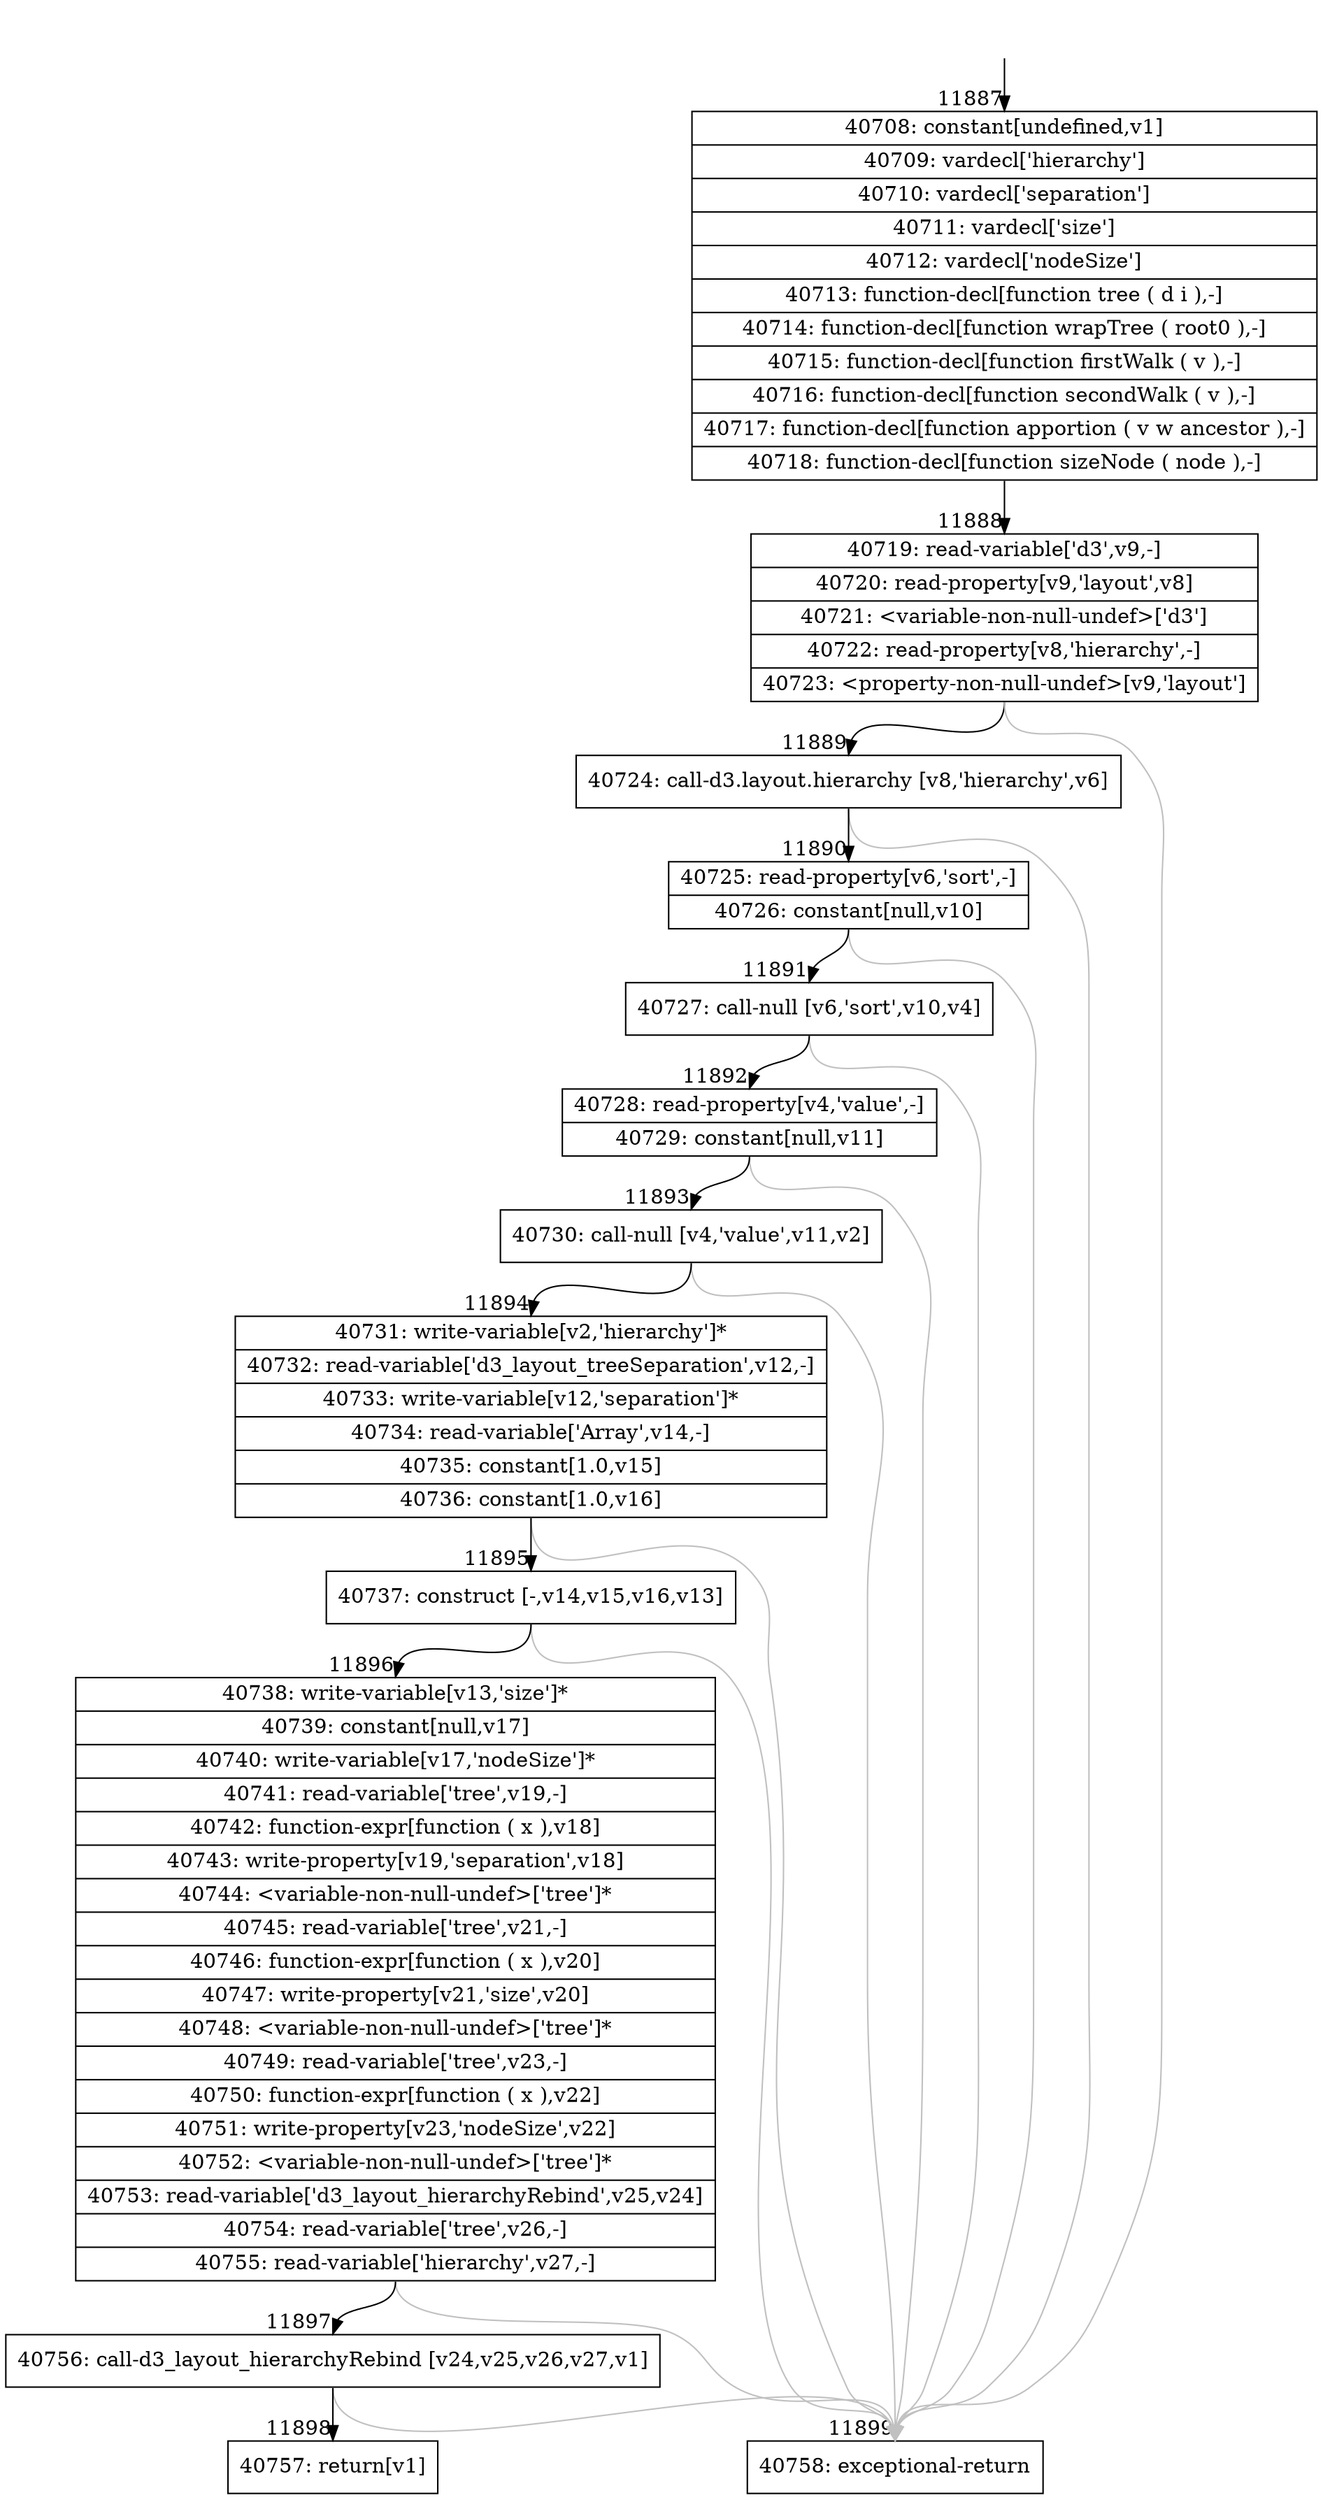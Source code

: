 digraph {
rankdir="TD"
BB_entry1083[shape=none,label=""];
BB_entry1083 -> BB11887 [tailport=s, headport=n, headlabel="    11887"]
BB11887 [shape=record label="{40708: constant[undefined,v1]|40709: vardecl['hierarchy']|40710: vardecl['separation']|40711: vardecl['size']|40712: vardecl['nodeSize']|40713: function-decl[function tree ( d i ),-]|40714: function-decl[function wrapTree ( root0 ),-]|40715: function-decl[function firstWalk ( v ),-]|40716: function-decl[function secondWalk ( v ),-]|40717: function-decl[function apportion ( v w ancestor ),-]|40718: function-decl[function sizeNode ( node ),-]}" ] 
BB11887 -> BB11888 [tailport=s, headport=n, headlabel="      11888"]
BB11888 [shape=record label="{40719: read-variable['d3',v9,-]|40720: read-property[v9,'layout',v8]|40721: \<variable-non-null-undef\>['d3']|40722: read-property[v8,'hierarchy',-]|40723: \<property-non-null-undef\>[v9,'layout']}" ] 
BB11888 -> BB11889 [tailport=s, headport=n, headlabel="      11889"]
BB11888 -> BB11899 [tailport=s, headport=n, color=gray, headlabel="      11899"]
BB11889 [shape=record label="{40724: call-d3.layout.hierarchy [v8,'hierarchy',v6]}" ] 
BB11889 -> BB11890 [tailport=s, headport=n, headlabel="      11890"]
BB11889 -> BB11899 [tailport=s, headport=n, color=gray]
BB11890 [shape=record label="{40725: read-property[v6,'sort',-]|40726: constant[null,v10]}" ] 
BB11890 -> BB11891 [tailport=s, headport=n, headlabel="      11891"]
BB11890 -> BB11899 [tailport=s, headport=n, color=gray]
BB11891 [shape=record label="{40727: call-null [v6,'sort',v10,v4]}" ] 
BB11891 -> BB11892 [tailport=s, headport=n, headlabel="      11892"]
BB11891 -> BB11899 [tailport=s, headport=n, color=gray]
BB11892 [shape=record label="{40728: read-property[v4,'value',-]|40729: constant[null,v11]}" ] 
BB11892 -> BB11893 [tailport=s, headport=n, headlabel="      11893"]
BB11892 -> BB11899 [tailport=s, headport=n, color=gray]
BB11893 [shape=record label="{40730: call-null [v4,'value',v11,v2]}" ] 
BB11893 -> BB11894 [tailport=s, headport=n, headlabel="      11894"]
BB11893 -> BB11899 [tailport=s, headport=n, color=gray]
BB11894 [shape=record label="{40731: write-variable[v2,'hierarchy']*|40732: read-variable['d3_layout_treeSeparation',v12,-]|40733: write-variable[v12,'separation']*|40734: read-variable['Array',v14,-]|40735: constant[1.0,v15]|40736: constant[1.0,v16]}" ] 
BB11894 -> BB11895 [tailport=s, headport=n, headlabel="      11895"]
BB11894 -> BB11899 [tailport=s, headport=n, color=gray]
BB11895 [shape=record label="{40737: construct [-,v14,v15,v16,v13]}" ] 
BB11895 -> BB11896 [tailport=s, headport=n, headlabel="      11896"]
BB11895 -> BB11899 [tailport=s, headport=n, color=gray]
BB11896 [shape=record label="{40738: write-variable[v13,'size']*|40739: constant[null,v17]|40740: write-variable[v17,'nodeSize']*|40741: read-variable['tree',v19,-]|40742: function-expr[function ( x ),v18]|40743: write-property[v19,'separation',v18]|40744: \<variable-non-null-undef\>['tree']*|40745: read-variable['tree',v21,-]|40746: function-expr[function ( x ),v20]|40747: write-property[v21,'size',v20]|40748: \<variable-non-null-undef\>['tree']*|40749: read-variable['tree',v23,-]|40750: function-expr[function ( x ),v22]|40751: write-property[v23,'nodeSize',v22]|40752: \<variable-non-null-undef\>['tree']*|40753: read-variable['d3_layout_hierarchyRebind',v25,v24]|40754: read-variable['tree',v26,-]|40755: read-variable['hierarchy',v27,-]}" ] 
BB11896 -> BB11897 [tailport=s, headport=n, headlabel="      11897"]
BB11896 -> BB11899 [tailport=s, headport=n, color=gray]
BB11897 [shape=record label="{40756: call-d3_layout_hierarchyRebind [v24,v25,v26,v27,v1]}" ] 
BB11897 -> BB11898 [tailport=s, headport=n, headlabel="      11898"]
BB11897 -> BB11899 [tailport=s, headport=n, color=gray]
BB11898 [shape=record label="{40757: return[v1]}" ] 
BB11899 [shape=record label="{40758: exceptional-return}" ] 
//#$~ 7129
}
